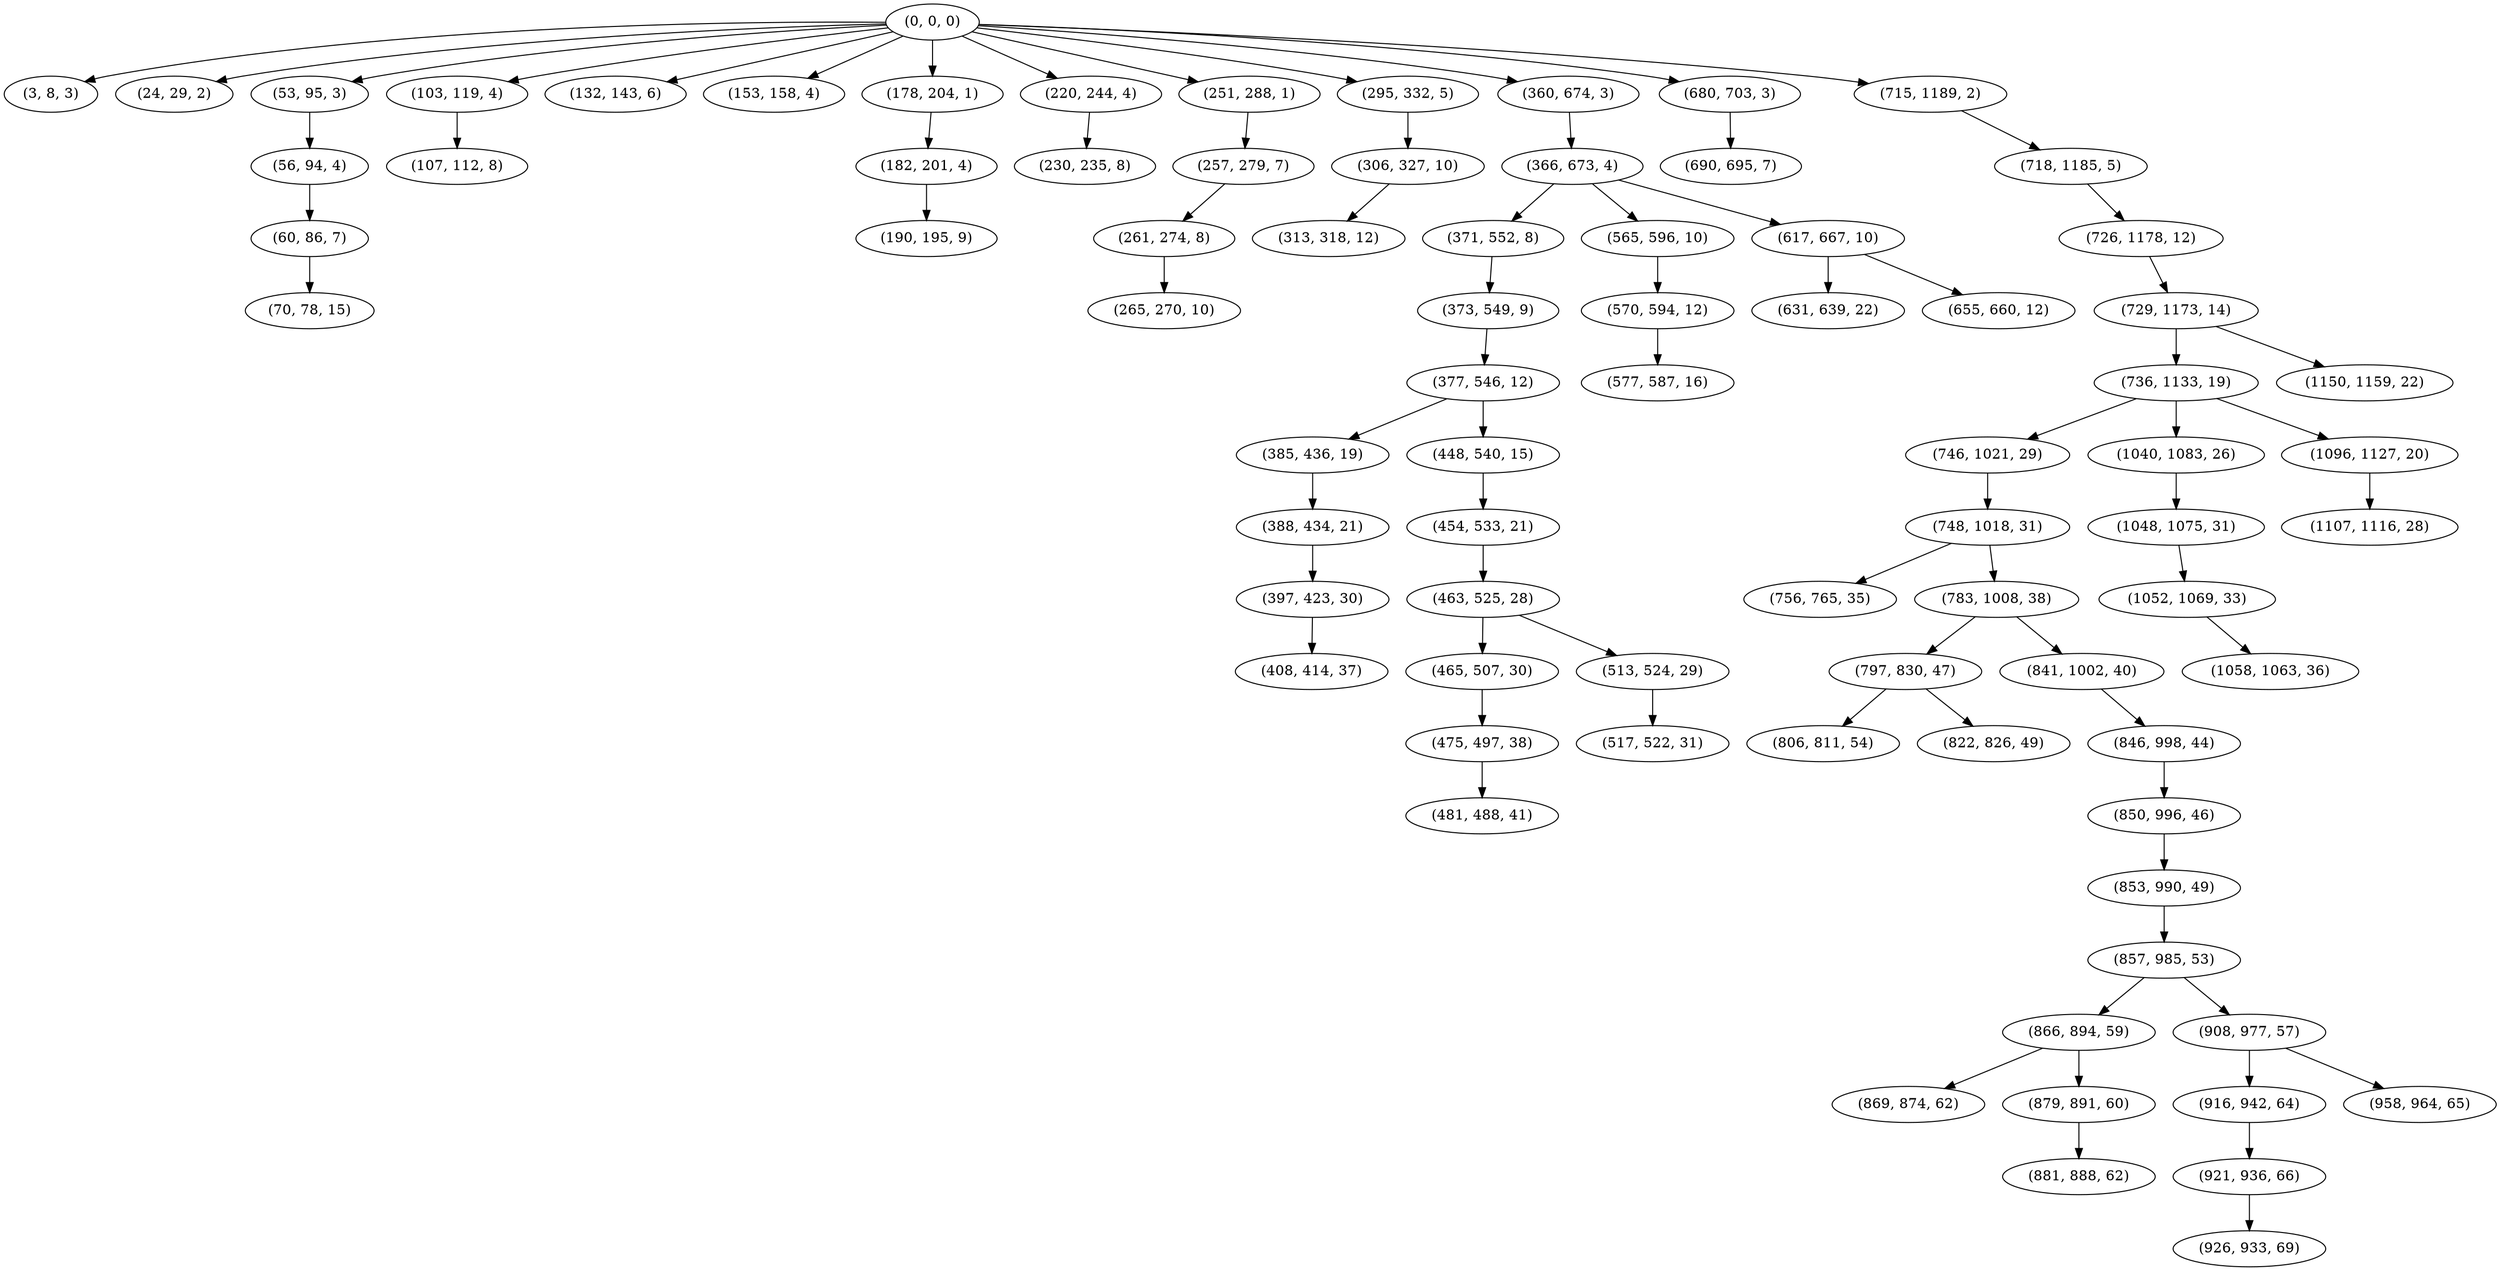 digraph tree {
    "(0, 0, 0)";
    "(3, 8, 3)";
    "(24, 29, 2)";
    "(53, 95, 3)";
    "(56, 94, 4)";
    "(60, 86, 7)";
    "(70, 78, 15)";
    "(103, 119, 4)";
    "(107, 112, 8)";
    "(132, 143, 6)";
    "(153, 158, 4)";
    "(178, 204, 1)";
    "(182, 201, 4)";
    "(190, 195, 9)";
    "(220, 244, 4)";
    "(230, 235, 8)";
    "(251, 288, 1)";
    "(257, 279, 7)";
    "(261, 274, 8)";
    "(265, 270, 10)";
    "(295, 332, 5)";
    "(306, 327, 10)";
    "(313, 318, 12)";
    "(360, 674, 3)";
    "(366, 673, 4)";
    "(371, 552, 8)";
    "(373, 549, 9)";
    "(377, 546, 12)";
    "(385, 436, 19)";
    "(388, 434, 21)";
    "(397, 423, 30)";
    "(408, 414, 37)";
    "(448, 540, 15)";
    "(454, 533, 21)";
    "(463, 525, 28)";
    "(465, 507, 30)";
    "(475, 497, 38)";
    "(481, 488, 41)";
    "(513, 524, 29)";
    "(517, 522, 31)";
    "(565, 596, 10)";
    "(570, 594, 12)";
    "(577, 587, 16)";
    "(617, 667, 10)";
    "(631, 639, 22)";
    "(655, 660, 12)";
    "(680, 703, 3)";
    "(690, 695, 7)";
    "(715, 1189, 2)";
    "(718, 1185, 5)";
    "(726, 1178, 12)";
    "(729, 1173, 14)";
    "(736, 1133, 19)";
    "(746, 1021, 29)";
    "(748, 1018, 31)";
    "(756, 765, 35)";
    "(783, 1008, 38)";
    "(797, 830, 47)";
    "(806, 811, 54)";
    "(822, 826, 49)";
    "(841, 1002, 40)";
    "(846, 998, 44)";
    "(850, 996, 46)";
    "(853, 990, 49)";
    "(857, 985, 53)";
    "(866, 894, 59)";
    "(869, 874, 62)";
    "(879, 891, 60)";
    "(881, 888, 62)";
    "(908, 977, 57)";
    "(916, 942, 64)";
    "(921, 936, 66)";
    "(926, 933, 69)";
    "(958, 964, 65)";
    "(1040, 1083, 26)";
    "(1048, 1075, 31)";
    "(1052, 1069, 33)";
    "(1058, 1063, 36)";
    "(1096, 1127, 20)";
    "(1107, 1116, 28)";
    "(1150, 1159, 22)";
    "(0, 0, 0)" -> "(3, 8, 3)";
    "(0, 0, 0)" -> "(24, 29, 2)";
    "(0, 0, 0)" -> "(53, 95, 3)";
    "(0, 0, 0)" -> "(103, 119, 4)";
    "(0, 0, 0)" -> "(132, 143, 6)";
    "(0, 0, 0)" -> "(153, 158, 4)";
    "(0, 0, 0)" -> "(178, 204, 1)";
    "(0, 0, 0)" -> "(220, 244, 4)";
    "(0, 0, 0)" -> "(251, 288, 1)";
    "(0, 0, 0)" -> "(295, 332, 5)";
    "(0, 0, 0)" -> "(360, 674, 3)";
    "(0, 0, 0)" -> "(680, 703, 3)";
    "(0, 0, 0)" -> "(715, 1189, 2)";
    "(53, 95, 3)" -> "(56, 94, 4)";
    "(56, 94, 4)" -> "(60, 86, 7)";
    "(60, 86, 7)" -> "(70, 78, 15)";
    "(103, 119, 4)" -> "(107, 112, 8)";
    "(178, 204, 1)" -> "(182, 201, 4)";
    "(182, 201, 4)" -> "(190, 195, 9)";
    "(220, 244, 4)" -> "(230, 235, 8)";
    "(251, 288, 1)" -> "(257, 279, 7)";
    "(257, 279, 7)" -> "(261, 274, 8)";
    "(261, 274, 8)" -> "(265, 270, 10)";
    "(295, 332, 5)" -> "(306, 327, 10)";
    "(306, 327, 10)" -> "(313, 318, 12)";
    "(360, 674, 3)" -> "(366, 673, 4)";
    "(366, 673, 4)" -> "(371, 552, 8)";
    "(366, 673, 4)" -> "(565, 596, 10)";
    "(366, 673, 4)" -> "(617, 667, 10)";
    "(371, 552, 8)" -> "(373, 549, 9)";
    "(373, 549, 9)" -> "(377, 546, 12)";
    "(377, 546, 12)" -> "(385, 436, 19)";
    "(377, 546, 12)" -> "(448, 540, 15)";
    "(385, 436, 19)" -> "(388, 434, 21)";
    "(388, 434, 21)" -> "(397, 423, 30)";
    "(397, 423, 30)" -> "(408, 414, 37)";
    "(448, 540, 15)" -> "(454, 533, 21)";
    "(454, 533, 21)" -> "(463, 525, 28)";
    "(463, 525, 28)" -> "(465, 507, 30)";
    "(463, 525, 28)" -> "(513, 524, 29)";
    "(465, 507, 30)" -> "(475, 497, 38)";
    "(475, 497, 38)" -> "(481, 488, 41)";
    "(513, 524, 29)" -> "(517, 522, 31)";
    "(565, 596, 10)" -> "(570, 594, 12)";
    "(570, 594, 12)" -> "(577, 587, 16)";
    "(617, 667, 10)" -> "(631, 639, 22)";
    "(617, 667, 10)" -> "(655, 660, 12)";
    "(680, 703, 3)" -> "(690, 695, 7)";
    "(715, 1189, 2)" -> "(718, 1185, 5)";
    "(718, 1185, 5)" -> "(726, 1178, 12)";
    "(726, 1178, 12)" -> "(729, 1173, 14)";
    "(729, 1173, 14)" -> "(736, 1133, 19)";
    "(729, 1173, 14)" -> "(1150, 1159, 22)";
    "(736, 1133, 19)" -> "(746, 1021, 29)";
    "(736, 1133, 19)" -> "(1040, 1083, 26)";
    "(736, 1133, 19)" -> "(1096, 1127, 20)";
    "(746, 1021, 29)" -> "(748, 1018, 31)";
    "(748, 1018, 31)" -> "(756, 765, 35)";
    "(748, 1018, 31)" -> "(783, 1008, 38)";
    "(783, 1008, 38)" -> "(797, 830, 47)";
    "(783, 1008, 38)" -> "(841, 1002, 40)";
    "(797, 830, 47)" -> "(806, 811, 54)";
    "(797, 830, 47)" -> "(822, 826, 49)";
    "(841, 1002, 40)" -> "(846, 998, 44)";
    "(846, 998, 44)" -> "(850, 996, 46)";
    "(850, 996, 46)" -> "(853, 990, 49)";
    "(853, 990, 49)" -> "(857, 985, 53)";
    "(857, 985, 53)" -> "(866, 894, 59)";
    "(857, 985, 53)" -> "(908, 977, 57)";
    "(866, 894, 59)" -> "(869, 874, 62)";
    "(866, 894, 59)" -> "(879, 891, 60)";
    "(879, 891, 60)" -> "(881, 888, 62)";
    "(908, 977, 57)" -> "(916, 942, 64)";
    "(908, 977, 57)" -> "(958, 964, 65)";
    "(916, 942, 64)" -> "(921, 936, 66)";
    "(921, 936, 66)" -> "(926, 933, 69)";
    "(1040, 1083, 26)" -> "(1048, 1075, 31)";
    "(1048, 1075, 31)" -> "(1052, 1069, 33)";
    "(1052, 1069, 33)" -> "(1058, 1063, 36)";
    "(1096, 1127, 20)" -> "(1107, 1116, 28)";
}

